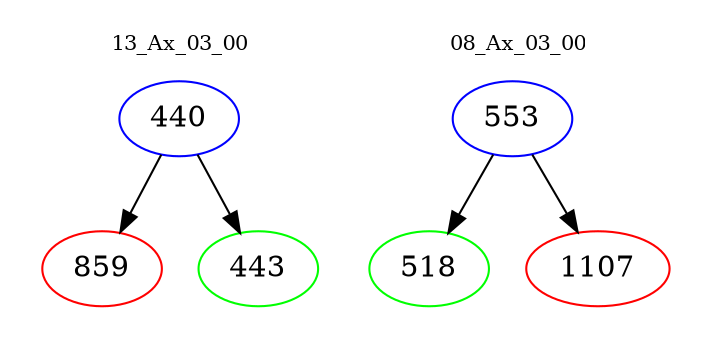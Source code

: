 digraph{
subgraph cluster_0 {
color = white
label = "13_Ax_03_00";
fontsize=10;
T0_440 [label="440", color="blue"]
T0_440 -> T0_859 [color="black"]
T0_859 [label="859", color="red"]
T0_440 -> T0_443 [color="black"]
T0_443 [label="443", color="green"]
}
subgraph cluster_1 {
color = white
label = "08_Ax_03_00";
fontsize=10;
T1_553 [label="553", color="blue"]
T1_553 -> T1_518 [color="black"]
T1_518 [label="518", color="green"]
T1_553 -> T1_1107 [color="black"]
T1_1107 [label="1107", color="red"]
}
}
